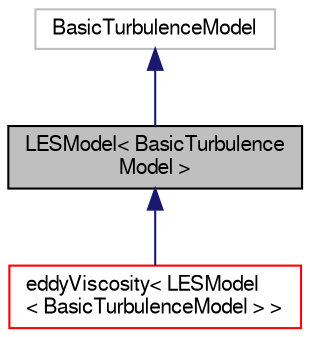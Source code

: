 digraph "LESModel&lt; BasicTurbulenceModel &gt;"
{
  bgcolor="transparent";
  edge [fontname="FreeSans",fontsize="10",labelfontname="FreeSans",labelfontsize="10"];
  node [fontname="FreeSans",fontsize="10",shape=record];
  Node0 [label="LESModel\< BasicTurbulence\lModel \>",height=0.2,width=0.4,color="black", fillcolor="grey75", style="filled", fontcolor="black"];
  Node1 -> Node0 [dir="back",color="midnightblue",fontsize="10",style="solid",fontname="FreeSans"];
  Node1 [label="BasicTurbulenceModel",height=0.2,width=0.4,color="grey75"];
  Node0 -> Node2 [dir="back",color="midnightblue",fontsize="10",style="solid",fontname="FreeSans"];
  Node2 [label="eddyViscosity\< LESModel\l\< BasicTurbulenceModel \> \>",height=0.2,width=0.4,color="red",URL="$a31198.html"];
}
